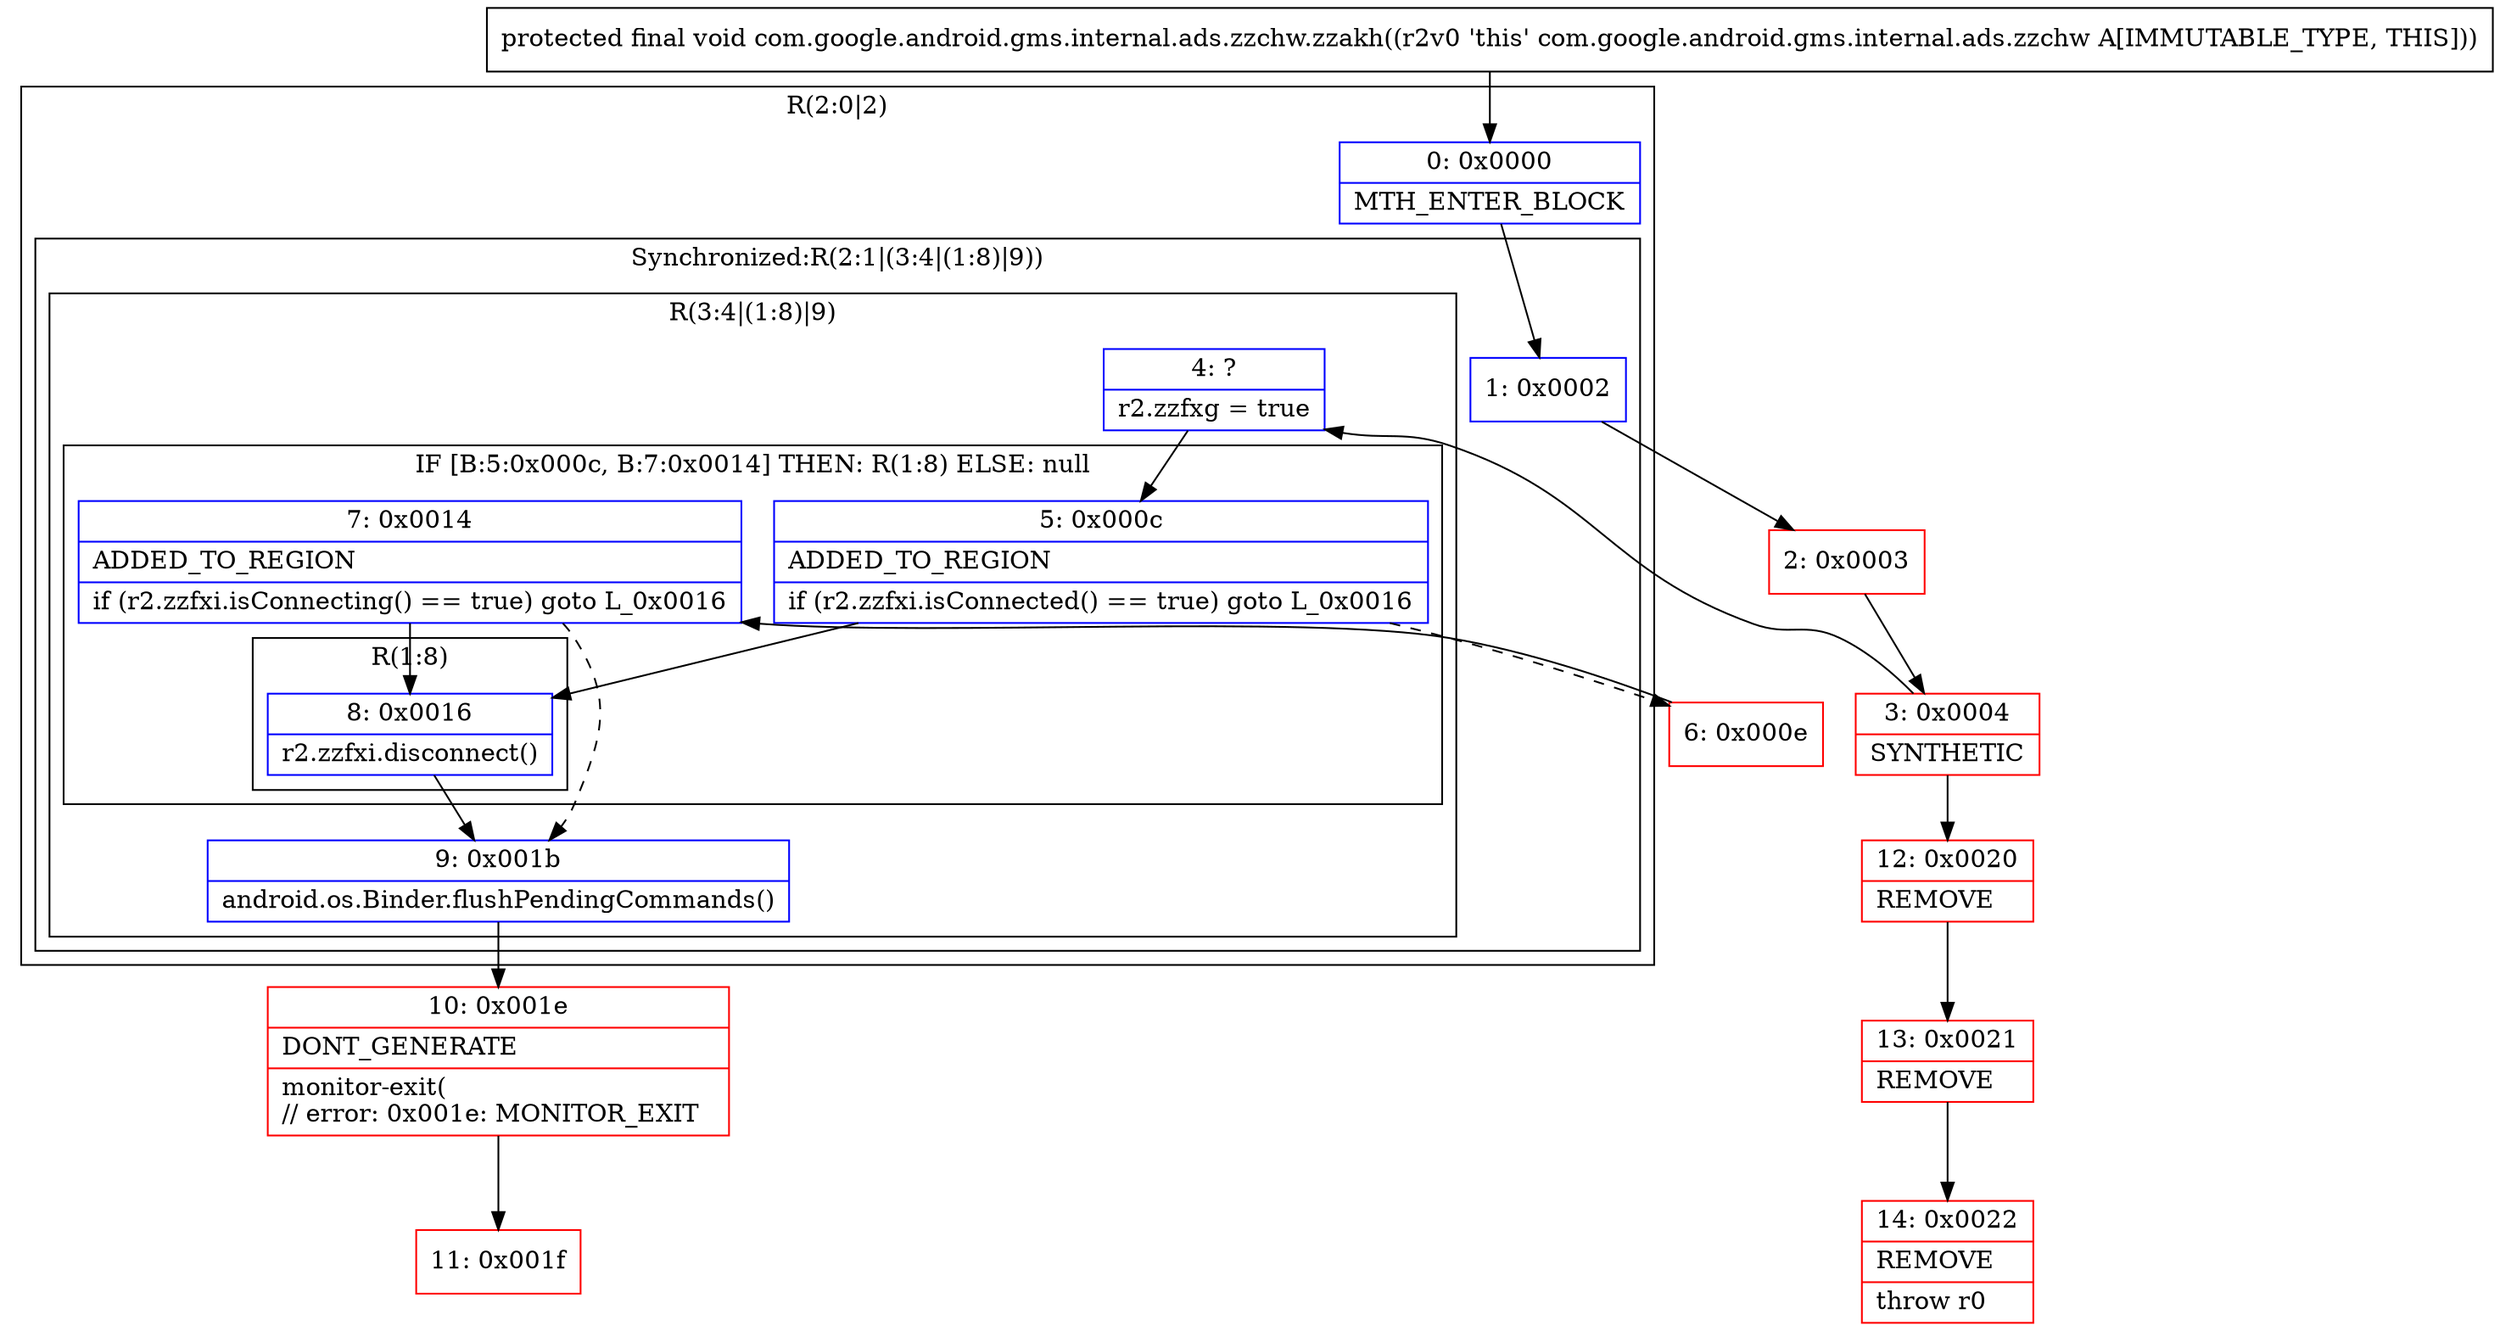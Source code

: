 digraph "CFG forcom.google.android.gms.internal.ads.zzchw.zzakh()V" {
subgraph cluster_Region_556152523 {
label = "R(2:0|2)";
node [shape=record,color=blue];
Node_0 [shape=record,label="{0\:\ 0x0000|MTH_ENTER_BLOCK\l}"];
subgraph cluster_SynchronizedRegion_727572916 {
label = "Synchronized:R(2:1|(3:4|(1:8)|9))";
node [shape=record,color=blue];
Node_1 [shape=record,label="{1\:\ 0x0002}"];
subgraph cluster_Region_1423479490 {
label = "R(3:4|(1:8)|9)";
node [shape=record,color=blue];
Node_4 [shape=record,label="{4\:\ ?|r2.zzfxg = true\l}"];
subgraph cluster_IfRegion_1233139453 {
label = "IF [B:5:0x000c, B:7:0x0014] THEN: R(1:8) ELSE: null";
node [shape=record,color=blue];
Node_5 [shape=record,label="{5\:\ 0x000c|ADDED_TO_REGION\l|if (r2.zzfxi.isConnected() == true) goto L_0x0016\l}"];
Node_7 [shape=record,label="{7\:\ 0x0014|ADDED_TO_REGION\l|if (r2.zzfxi.isConnecting() == true) goto L_0x0016\l}"];
subgraph cluster_Region_1493221736 {
label = "R(1:8)";
node [shape=record,color=blue];
Node_8 [shape=record,label="{8\:\ 0x0016|r2.zzfxi.disconnect()\l}"];
}
}
Node_9 [shape=record,label="{9\:\ 0x001b|android.os.Binder.flushPendingCommands()\l}"];
}
}
}
Node_2 [shape=record,color=red,label="{2\:\ 0x0003}"];
Node_3 [shape=record,color=red,label="{3\:\ 0x0004|SYNTHETIC\l}"];
Node_6 [shape=record,color=red,label="{6\:\ 0x000e}"];
Node_10 [shape=record,color=red,label="{10\:\ 0x001e|DONT_GENERATE\l|monitor\-exit(\l\/\/ error: 0x001e: MONITOR_EXIT  \l}"];
Node_11 [shape=record,color=red,label="{11\:\ 0x001f}"];
Node_12 [shape=record,color=red,label="{12\:\ 0x0020|REMOVE\l}"];
Node_13 [shape=record,color=red,label="{13\:\ 0x0021|REMOVE\l}"];
Node_14 [shape=record,color=red,label="{14\:\ 0x0022|REMOVE\l|throw r0\l}"];
MethodNode[shape=record,label="{protected final void com.google.android.gms.internal.ads.zzchw.zzakh((r2v0 'this' com.google.android.gms.internal.ads.zzchw A[IMMUTABLE_TYPE, THIS])) }"];
MethodNode -> Node_0;
Node_0 -> Node_1;
Node_1 -> Node_2;
Node_4 -> Node_5;
Node_5 -> Node_6[style=dashed];
Node_5 -> Node_8;
Node_7 -> Node_8;
Node_7 -> Node_9[style=dashed];
Node_8 -> Node_9;
Node_9 -> Node_10;
Node_2 -> Node_3;
Node_3 -> Node_4;
Node_3 -> Node_12;
Node_6 -> Node_7;
Node_10 -> Node_11;
Node_12 -> Node_13;
Node_13 -> Node_14;
}

